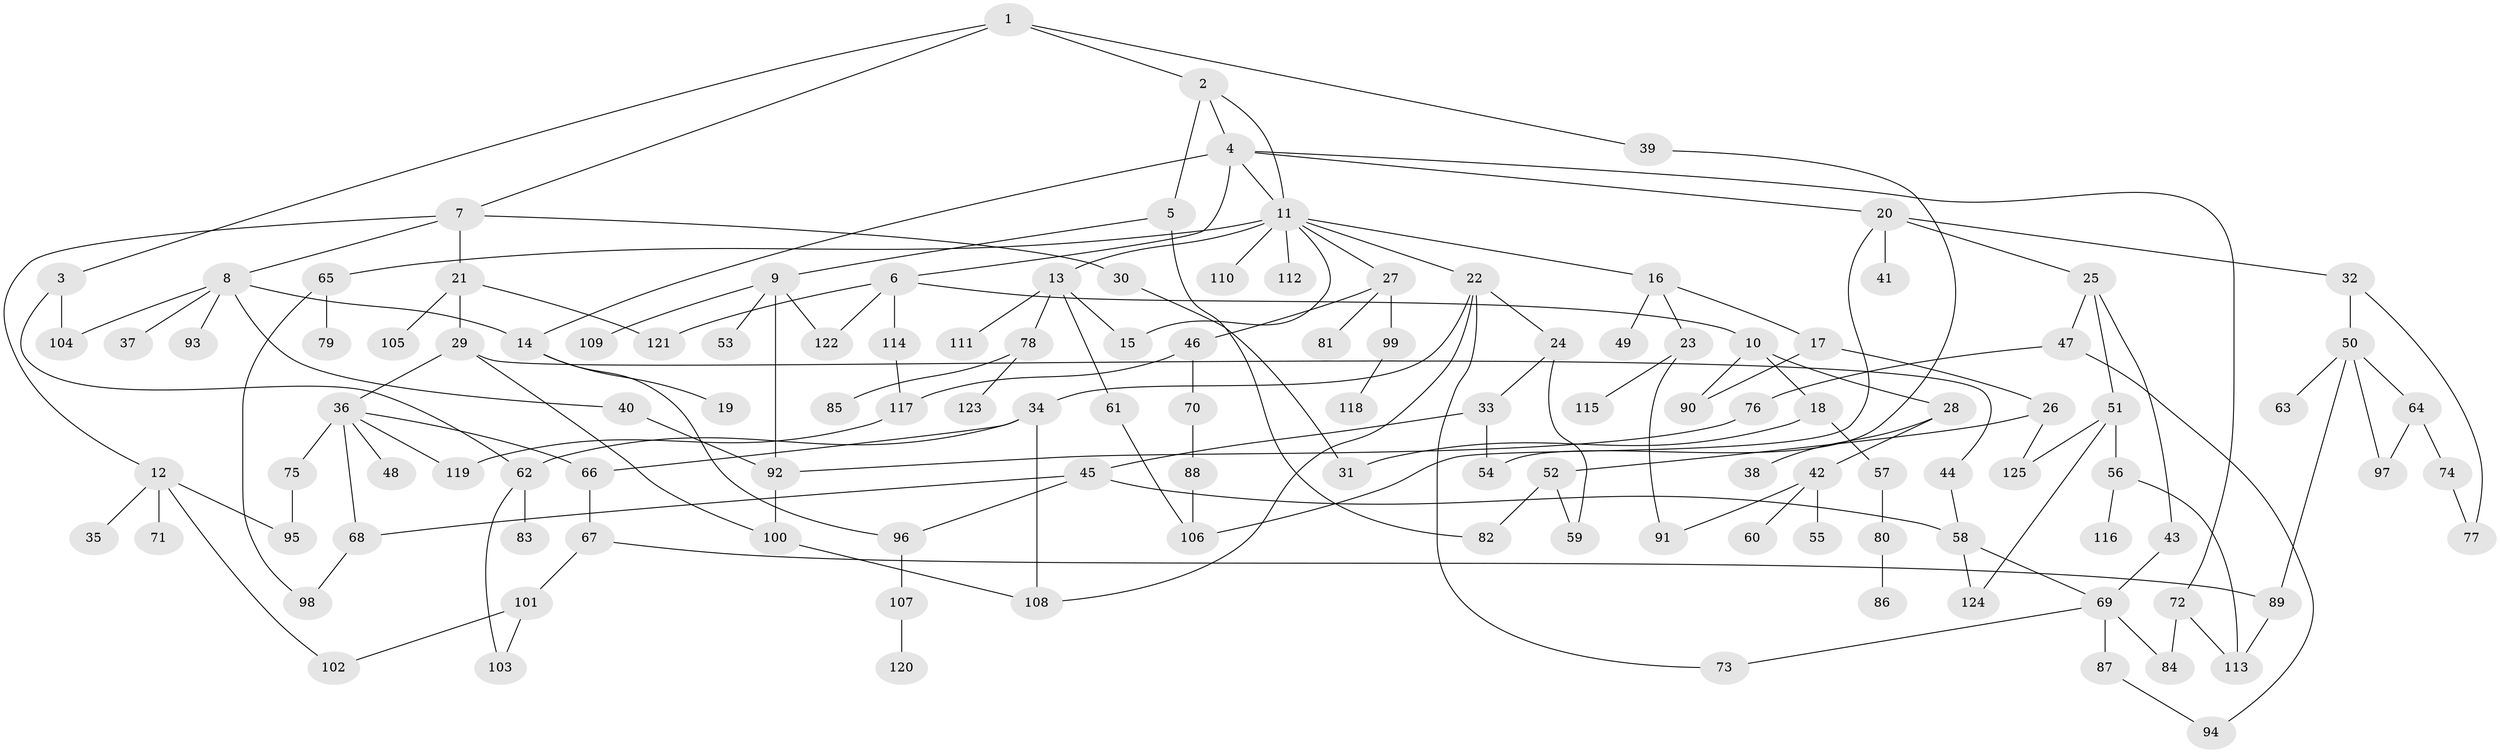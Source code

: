 // Generated by graph-tools (version 1.1) at 2025/25/03/09/25 03:25:32]
// undirected, 125 vertices, 165 edges
graph export_dot {
graph [start="1"]
  node [color=gray90,style=filled];
  1;
  2;
  3;
  4;
  5;
  6;
  7;
  8;
  9;
  10;
  11;
  12;
  13;
  14;
  15;
  16;
  17;
  18;
  19;
  20;
  21;
  22;
  23;
  24;
  25;
  26;
  27;
  28;
  29;
  30;
  31;
  32;
  33;
  34;
  35;
  36;
  37;
  38;
  39;
  40;
  41;
  42;
  43;
  44;
  45;
  46;
  47;
  48;
  49;
  50;
  51;
  52;
  53;
  54;
  55;
  56;
  57;
  58;
  59;
  60;
  61;
  62;
  63;
  64;
  65;
  66;
  67;
  68;
  69;
  70;
  71;
  72;
  73;
  74;
  75;
  76;
  77;
  78;
  79;
  80;
  81;
  82;
  83;
  84;
  85;
  86;
  87;
  88;
  89;
  90;
  91;
  92;
  93;
  94;
  95;
  96;
  97;
  98;
  99;
  100;
  101;
  102;
  103;
  104;
  105;
  106;
  107;
  108;
  109;
  110;
  111;
  112;
  113;
  114;
  115;
  116;
  117;
  118;
  119;
  120;
  121;
  122;
  123;
  124;
  125;
  1 -- 2;
  1 -- 3;
  1 -- 7;
  1 -- 39;
  2 -- 4;
  2 -- 5;
  2 -- 11;
  3 -- 104;
  3 -- 62;
  4 -- 6;
  4 -- 11;
  4 -- 20;
  4 -- 72;
  4 -- 14;
  5 -- 9;
  5 -- 82;
  6 -- 10;
  6 -- 114;
  6 -- 121;
  6 -- 122;
  7 -- 8;
  7 -- 12;
  7 -- 21;
  7 -- 30;
  8 -- 14;
  8 -- 37;
  8 -- 40;
  8 -- 93;
  8 -- 104;
  9 -- 53;
  9 -- 92;
  9 -- 109;
  9 -- 122;
  10 -- 18;
  10 -- 28;
  10 -- 90;
  11 -- 13;
  11 -- 15;
  11 -- 16;
  11 -- 22;
  11 -- 27;
  11 -- 65;
  11 -- 110;
  11 -- 112;
  12 -- 35;
  12 -- 71;
  12 -- 102;
  12 -- 95;
  13 -- 61;
  13 -- 78;
  13 -- 111;
  13 -- 15;
  14 -- 19;
  14 -- 96;
  16 -- 17;
  16 -- 23;
  16 -- 49;
  17 -- 26;
  17 -- 90;
  18 -- 31;
  18 -- 57;
  20 -- 25;
  20 -- 32;
  20 -- 41;
  20 -- 106;
  21 -- 29;
  21 -- 105;
  21 -- 121;
  22 -- 24;
  22 -- 34;
  22 -- 73;
  22 -- 108;
  23 -- 115;
  23 -- 91;
  24 -- 33;
  24 -- 59;
  25 -- 43;
  25 -- 47;
  25 -- 51;
  26 -- 52;
  26 -- 125;
  27 -- 46;
  27 -- 81;
  27 -- 99;
  28 -- 38;
  28 -- 42;
  29 -- 36;
  29 -- 44;
  29 -- 100;
  30 -- 31;
  32 -- 50;
  32 -- 77;
  33 -- 45;
  33 -- 54;
  34 -- 62;
  34 -- 66;
  34 -- 108;
  36 -- 48;
  36 -- 68;
  36 -- 75;
  36 -- 119;
  36 -- 66;
  39 -- 54;
  40 -- 92;
  42 -- 55;
  42 -- 60;
  42 -- 91;
  43 -- 69;
  44 -- 58;
  45 -- 58;
  45 -- 68;
  45 -- 96;
  46 -- 70;
  46 -- 117;
  47 -- 76;
  47 -- 94;
  50 -- 63;
  50 -- 64;
  50 -- 89;
  50 -- 97;
  51 -- 56;
  51 -- 124;
  51 -- 125;
  52 -- 59;
  52 -- 82;
  56 -- 116;
  56 -- 113;
  57 -- 80;
  58 -- 69;
  58 -- 124;
  61 -- 106;
  62 -- 83;
  62 -- 103;
  64 -- 74;
  64 -- 97;
  65 -- 79;
  65 -- 98;
  66 -- 67;
  67 -- 101;
  67 -- 89;
  68 -- 98;
  69 -- 84;
  69 -- 87;
  69 -- 73;
  70 -- 88;
  72 -- 113;
  72 -- 84;
  74 -- 77;
  75 -- 95;
  76 -- 92;
  78 -- 85;
  78 -- 123;
  80 -- 86;
  87 -- 94;
  88 -- 106;
  89 -- 113;
  92 -- 100;
  96 -- 107;
  99 -- 118;
  100 -- 108;
  101 -- 102;
  101 -- 103;
  107 -- 120;
  114 -- 117;
  117 -- 119;
}
